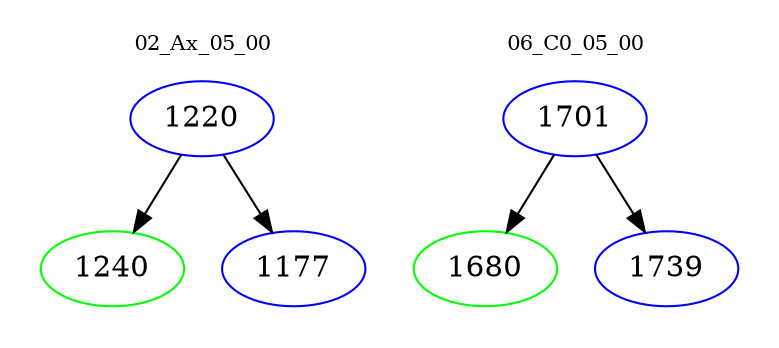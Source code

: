 digraph{
subgraph cluster_0 {
color = white
label = "02_Ax_05_00";
fontsize=10;
T0_1220 [label="1220", color="blue"]
T0_1220 -> T0_1240 [color="black"]
T0_1240 [label="1240", color="green"]
T0_1220 -> T0_1177 [color="black"]
T0_1177 [label="1177", color="blue"]
}
subgraph cluster_1 {
color = white
label = "06_C0_05_00";
fontsize=10;
T1_1701 [label="1701", color="blue"]
T1_1701 -> T1_1680 [color="black"]
T1_1680 [label="1680", color="green"]
T1_1701 -> T1_1739 [color="black"]
T1_1739 [label="1739", color="blue"]
}
}
